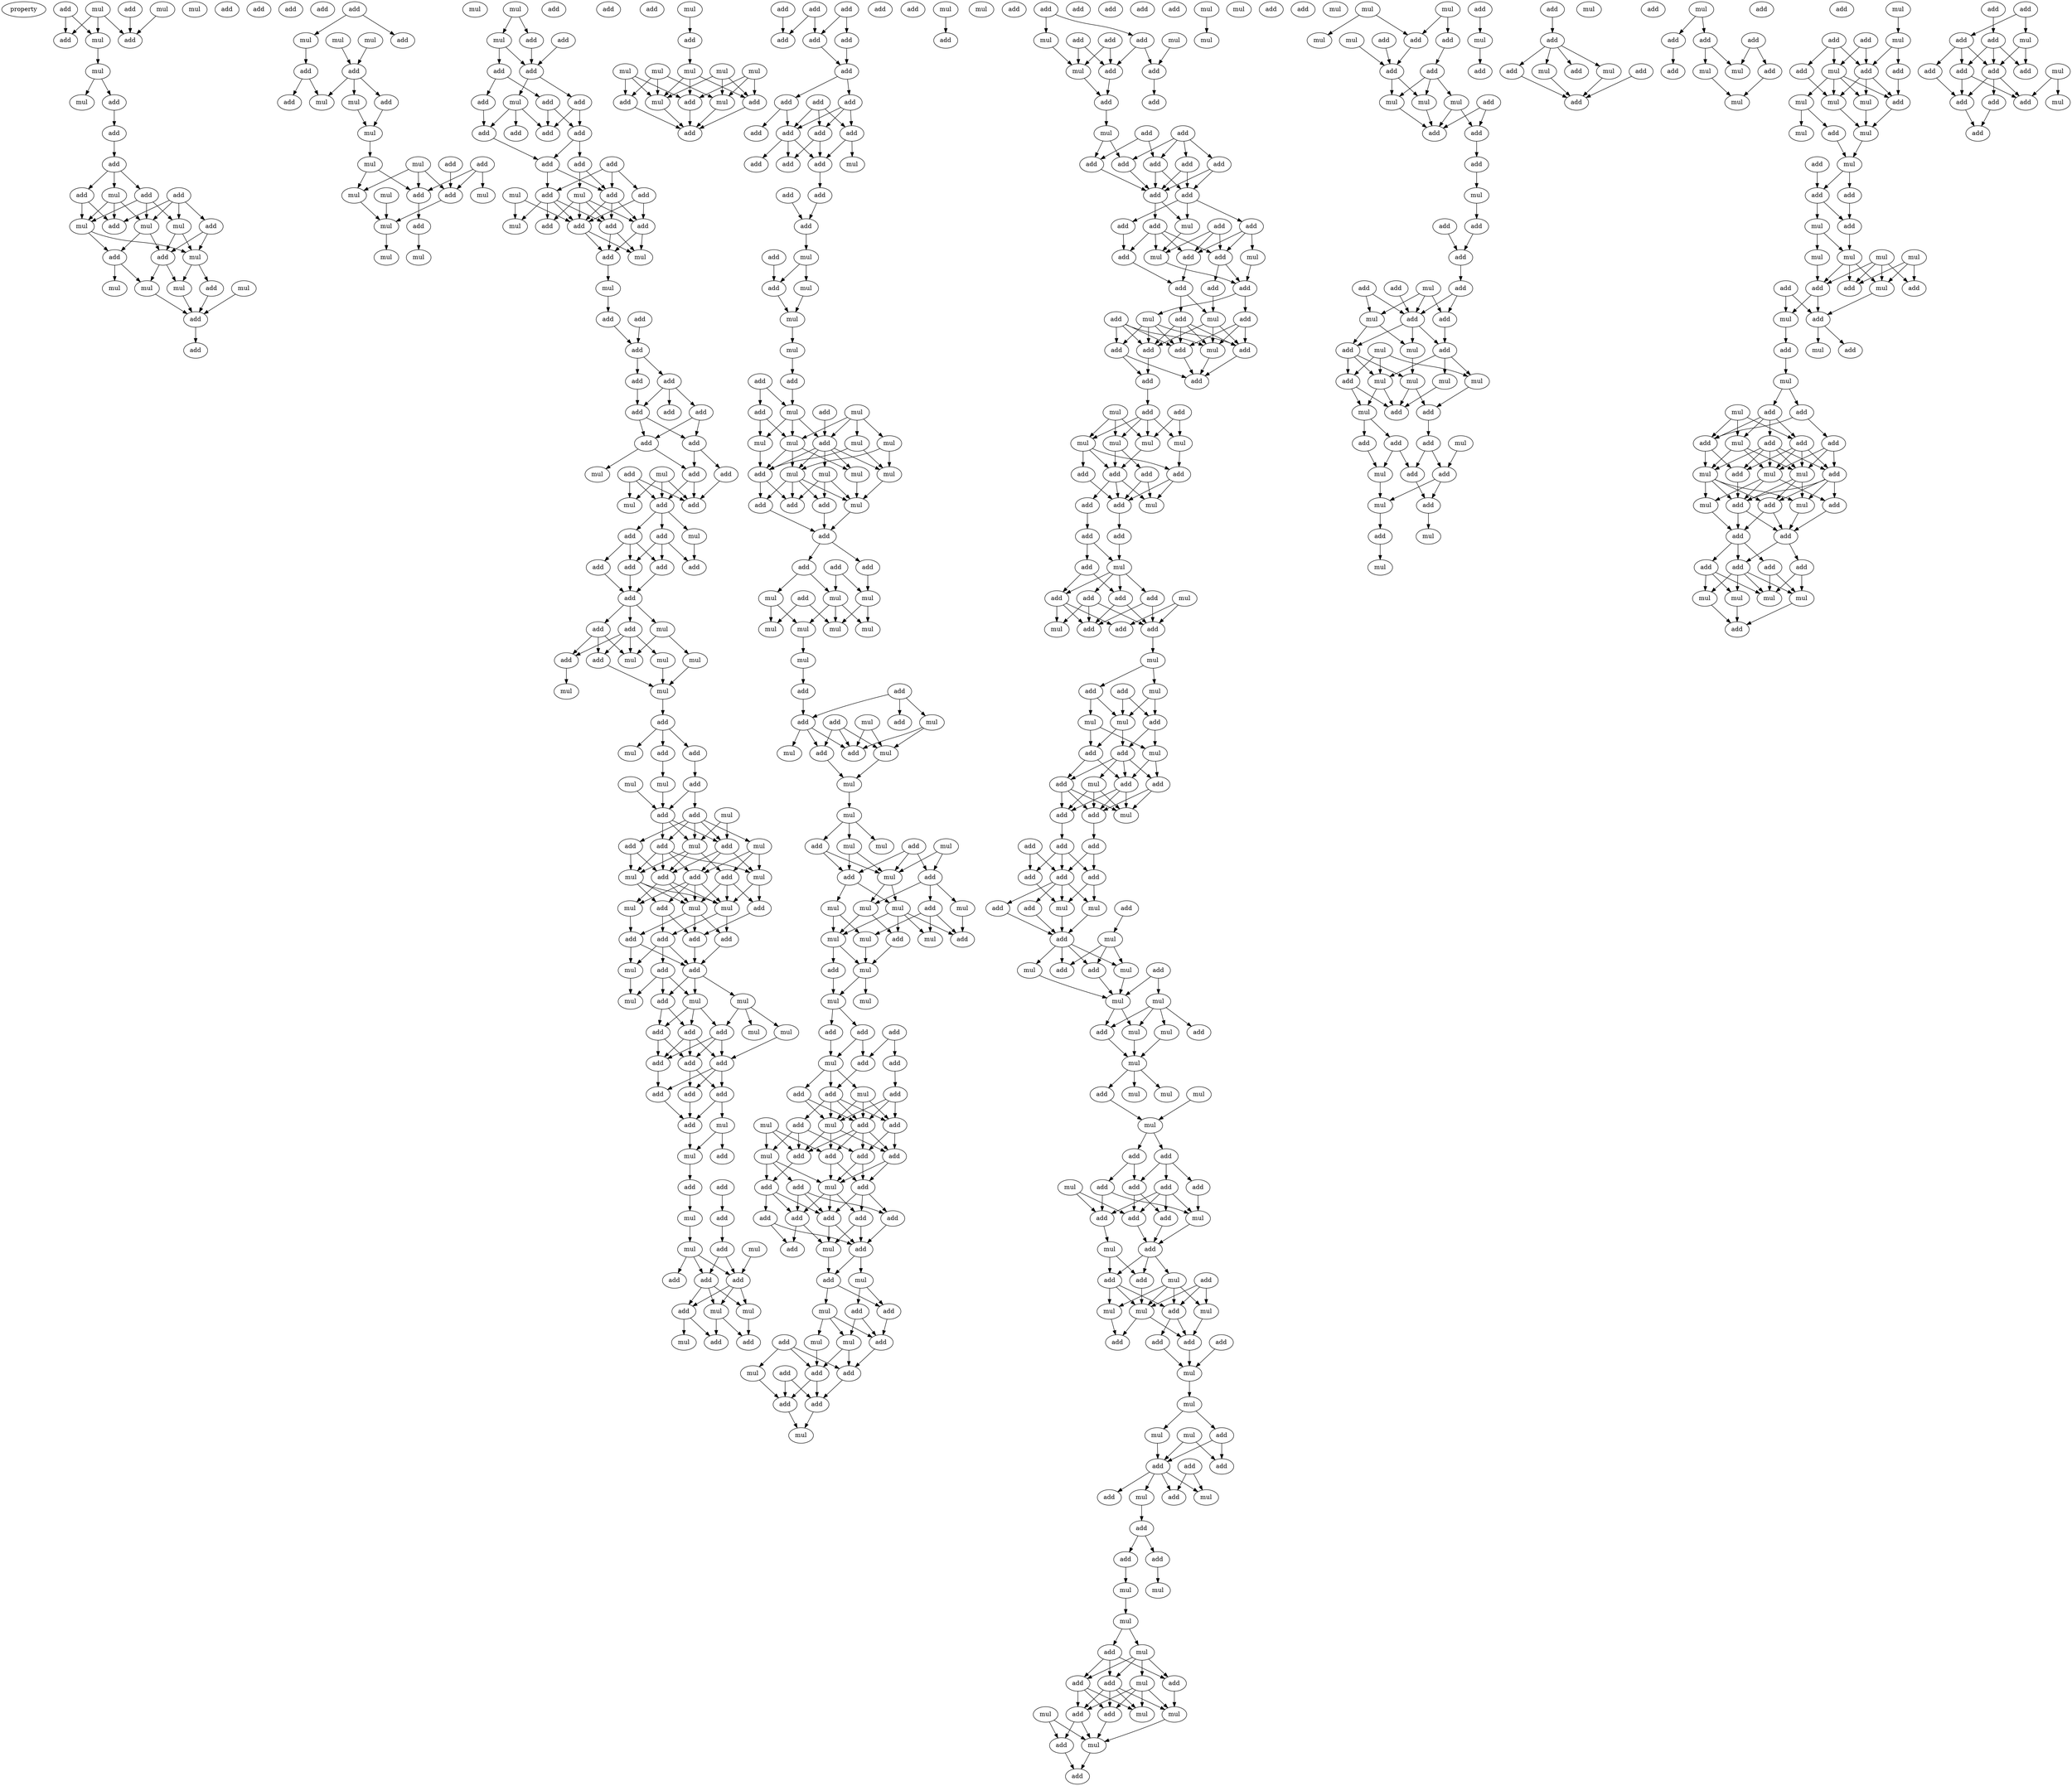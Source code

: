 digraph {
    node [fontcolor=black]
    property [mul=2,lf=1.5]
    0 [ label = mul ];
    1 [ label = add ];
    2 [ label = add ];
    3 [ label = mul ];
    4 [ label = mul ];
    5 [ label = mul ];
    6 [ label = add ];
    7 [ label = add ];
    8 [ label = mul ];
    9 [ label = mul ];
    10 [ label = add ];
    11 [ label = add ];
    12 [ label = add ];
    13 [ label = mul ];
    14 [ label = add ];
    15 [ label = add ];
    16 [ label = add ];
    17 [ label = mul ];
    18 [ label = mul ];
    19 [ label = add ];
    20 [ label = mul ];
    21 [ label = add ];
    22 [ label = add ];
    23 [ label = mul ];
    24 [ label = add ];
    25 [ label = mul ];
    26 [ label = mul ];
    27 [ label = add ];
    28 [ label = mul ];
    29 [ label = mul ];
    30 [ label = add ];
    31 [ label = add ];
    32 [ label = add ];
    33 [ label = add ];
    34 [ label = add ];
    35 [ label = add ];
    36 [ label = add ];
    37 [ label = mul ];
    38 [ label = mul ];
    39 [ label = mul ];
    40 [ label = add ];
    41 [ label = add ];
    42 [ label = add ];
    43 [ label = add ];
    44 [ label = mul ];
    45 [ label = mul ];
    46 [ label = add ];
    47 [ label = mul ];
    48 [ label = add ];
    49 [ label = mul ];
    50 [ label = add ];
    51 [ label = mul ];
    52 [ label = mul ];
    53 [ label = mul ];
    54 [ label = mul ];
    55 [ label = add ];
    56 [ label = add ];
    57 [ label = add ];
    58 [ label = mul ];
    59 [ label = mul ];
    60 [ label = mul ];
    61 [ label = mul ];
    62 [ label = mul ];
    63 [ label = mul ];
    64 [ label = add ];
    65 [ label = add ];
    66 [ label = add ];
    67 [ label = add ];
    68 [ label = add ];
    69 [ label = add ];
    70 [ label = mul ];
    71 [ label = add ];
    72 [ label = add ];
    73 [ label = add ];
    74 [ label = add ];
    75 [ label = add ];
    76 [ label = add ];
    77 [ label = add ];
    78 [ label = add ];
    79 [ label = add ];
    80 [ label = add ];
    81 [ label = mul ];
    82 [ label = add ];
    83 [ label = add ];
    84 [ label = add ];
    85 [ label = mul ];
    86 [ label = add ];
    87 [ label = add ];
    88 [ label = add ];
    89 [ label = add ];
    90 [ label = mul ];
    91 [ label = add ];
    92 [ label = mul ];
    93 [ label = mul ];
    94 [ label = add ];
    95 [ label = add ];
    96 [ label = add ];
    97 [ label = add ];
    98 [ label = add ];
    99 [ label = add ];
    100 [ label = add ];
    101 [ label = add ];
    102 [ label = add ];
    103 [ label = add ];
    104 [ label = add ];
    105 [ label = mul ];
    106 [ label = mul ];
    107 [ label = add ];
    108 [ label = add ];
    109 [ label = add ];
    110 [ label = mul ];
    111 [ label = add ];
    112 [ label = add ];
    113 [ label = add ];
    114 [ label = add ];
    115 [ label = mul ];
    116 [ label = add ];
    117 [ label = add ];
    118 [ label = add ];
    119 [ label = add ];
    120 [ label = add ];
    121 [ label = add ];
    122 [ label = add ];
    123 [ label = mul ];
    124 [ label = add ];
    125 [ label = mul ];
    126 [ label = add ];
    127 [ label = mul ];
    128 [ label = mul ];
    129 [ label = mul ];
    130 [ label = mul ];
    131 [ label = add ];
    132 [ label = mul ];
    133 [ label = add ];
    134 [ label = add ];
    135 [ label = mul ];
    136 [ label = mul ];
    137 [ label = add ];
    138 [ label = add ];
    139 [ label = add ];
    140 [ label = mul ];
    141 [ label = mul ];
    142 [ label = add ];
    143 [ label = add ];
    144 [ label = add ];
    145 [ label = mul ];
    146 [ label = mul ];
    147 [ label = add ];
    148 [ label = add ];
    149 [ label = add ];
    150 [ label = mul ];
    151 [ label = mul ];
    152 [ label = mul ];
    153 [ label = mul ];
    154 [ label = add ];
    155 [ label = add ];
    156 [ label = add ];
    157 [ label = add ];
    158 [ label = add ];
    159 [ label = add ];
    160 [ label = add ];
    161 [ label = mul ];
    162 [ label = add ];
    163 [ label = add ];
    164 [ label = mul ];
    165 [ label = mul ];
    166 [ label = mul ];
    167 [ label = mul ];
    168 [ label = add ];
    169 [ label = add ];
    170 [ label = add ];
    171 [ label = mul ];
    172 [ label = add ];
    173 [ label = add ];
    174 [ label = add ];
    175 [ label = add ];
    176 [ label = add ];
    177 [ label = add ];
    178 [ label = add ];
    179 [ label = mul ];
    180 [ label = mul ];
    181 [ label = add ];
    182 [ label = add ];
    183 [ label = add ];
    184 [ label = add ];
    185 [ label = mul ];
    186 [ label = mul ];
    187 [ label = mul ];
    188 [ label = add ];
    189 [ label = add ];
    190 [ label = add ];
    191 [ label = add ];
    192 [ label = mul ];
    193 [ label = add ];
    194 [ label = mul ];
    195 [ label = mul ];
    196 [ label = add ];
    197 [ label = add ];
    198 [ label = mul ];
    199 [ label = add ];
    200 [ label = mul ];
    201 [ label = mul ];
    202 [ label = mul ];
    203 [ label = mul ];
    204 [ label = mul ];
    205 [ label = add ];
    206 [ label = add ];
    207 [ label = mul ];
    208 [ label = mul ];
    209 [ label = add ];
    210 [ label = add ];
    211 [ label = add ];
    212 [ label = add ];
    213 [ label = add ];
    214 [ label = add ];
    215 [ label = add ];
    216 [ label = add ];
    217 [ label = add ];
    218 [ label = add ];
    219 [ label = add ];
    220 [ label = add ];
    221 [ label = add ];
    222 [ label = add ];
    223 [ label = add ];
    224 [ label = add ];
    225 [ label = add ];
    226 [ label = mul ];
    227 [ label = add ];
    228 [ label = add ];
    229 [ label = add ];
    230 [ label = add ];
    231 [ label = add ];
    232 [ label = add ];
    233 [ label = add ];
    234 [ label = mul ];
    235 [ label = add ];
    236 [ label = add ];
    237 [ label = mul ];
    238 [ label = add ];
    239 [ label = mul ];
    240 [ label = mul ];
    241 [ label = mul ];
    242 [ label = add ];
    243 [ label = add ];
    244 [ label = mul ];
    245 [ label = add ];
    246 [ label = add ];
    247 [ label = mul ];
    248 [ label = add ];
    249 [ label = mul ];
    250 [ label = mul ];
    251 [ label = mul ];
    252 [ label = mul ];
    253 [ label = mul ];
    254 [ label = mul ];
    255 [ label = mul ];
    256 [ label = mul ];
    257 [ label = add ];
    258 [ label = add ];
    259 [ label = add ];
    260 [ label = mul ];
    261 [ label = add ];
    262 [ label = add ];
    263 [ label = add ];
    264 [ label = add ];
    265 [ label = add ];
    266 [ label = mul ];
    267 [ label = mul ];
    268 [ label = add ];
    269 [ label = mul ];
    270 [ label = mul ];
    271 [ label = mul ];
    272 [ label = mul ];
    273 [ label = mul ];
    274 [ label = mul ];
    275 [ label = mul ];
    276 [ label = add ];
    277 [ label = add ];
    278 [ label = add ];
    279 [ label = add ];
    280 [ label = mul ];
    281 [ label = add ];
    282 [ label = mul ];
    283 [ label = mul ];
    284 [ label = mul ];
    285 [ label = add ];
    286 [ label = add ];
    287 [ label = mul ];
    288 [ label = mul ];
    289 [ label = mul ];
    290 [ label = add ];
    291 [ label = add ];
    292 [ label = mul ];
    293 [ label = mul ];
    294 [ label = add ];
    295 [ label = mul ];
    296 [ label = add ];
    297 [ label = mul ];
    298 [ label = mul ];
    299 [ label = mul ];
    300 [ label = mul ];
    301 [ label = add ];
    302 [ label = mul ];
    303 [ label = add ];
    304 [ label = add ];
    305 [ label = mul ];
    306 [ label = mul ];
    307 [ label = mul ];
    308 [ label = add ];
    309 [ label = mul ];
    310 [ label = mul ];
    311 [ label = add ];
    312 [ label = add ];
    313 [ label = add ];
    314 [ label = add ];
    315 [ label = mul ];
    316 [ label = add ];
    317 [ label = add ];
    318 [ label = mul ];
    319 [ label = add ];
    320 [ label = add ];
    321 [ label = add ];
    322 [ label = mul ];
    323 [ label = add ];
    324 [ label = add ];
    325 [ label = mul ];
    326 [ label = mul ];
    327 [ label = add ];
    328 [ label = add ];
    329 [ label = add ];
    330 [ label = add ];
    331 [ label = mul ];
    332 [ label = add ];
    333 [ label = add ];
    334 [ label = add ];
    335 [ label = add ];
    336 [ label = add ];
    337 [ label = add ];
    338 [ label = add ];
    339 [ label = add ];
    340 [ label = mul ];
    341 [ label = add ];
    342 [ label = add ];
    343 [ label = add ];
    344 [ label = mul ];
    345 [ label = add ];
    346 [ label = add ];
    347 [ label = mul ];
    348 [ label = mul ];
    349 [ label = add ];
    350 [ label = mul ];
    351 [ label = add ];
    352 [ label = add ];
    353 [ label = add ];
    354 [ label = mul ];
    355 [ label = add ];
    356 [ label = add ];
    357 [ label = add ];
    358 [ label = add ];
    359 [ label = mul ];
    360 [ label = add ];
    361 [ label = mul ];
    362 [ label = add ];
    363 [ label = mul ];
    364 [ label = add ];
    365 [ label = add ];
    366 [ label = add ];
    367 [ label = mul ];
    368 [ label = add ];
    369 [ label = add ];
    370 [ label = add ];
    371 [ label = mul ];
    372 [ label = add ];
    373 [ label = add ];
    374 [ label = add ];
    375 [ label = add ];
    376 [ label = add ];
    377 [ label = add ];
    378 [ label = add ];
    379 [ label = add ];
    380 [ label = add ];
    381 [ label = add ];
    382 [ label = add ];
    383 [ label = add ];
    384 [ label = add ];
    385 [ label = mul ];
    386 [ label = mul ];
    387 [ label = mul ];
    388 [ label = add ];
    389 [ label = add ];
    390 [ label = add ];
    391 [ label = add ];
    392 [ label = add ];
    393 [ label = add ];
    394 [ label = add ];
    395 [ label = mul ];
    396 [ label = add ];
    397 [ label = add ];
    398 [ label = mul ];
    399 [ label = add ];
    400 [ label = mul ];
    401 [ label = add ];
    402 [ label = add ];
    403 [ label = add ];
    404 [ label = add ];
    405 [ label = add ];
    406 [ label = mul ];
    407 [ label = add ];
    408 [ label = add ];
    409 [ label = mul ];
    410 [ label = mul ];
    411 [ label = mul ];
    412 [ label = mul ];
    413 [ label = add ];
    414 [ label = add ];
    415 [ label = add ];
    416 [ label = add ];
    417 [ label = add ];
    418 [ label = add ];
    419 [ label = mul ];
    420 [ label = add ];
    421 [ label = add ];
    422 [ label = add ];
    423 [ label = add ];
    424 [ label = mul ];
    425 [ label = mul ];
    426 [ label = add ];
    427 [ label = add ];
    428 [ label = add ];
    429 [ label = add ];
    430 [ label = mul ];
    431 [ label = add ];
    432 [ label = add ];
    433 [ label = add ];
    434 [ label = mul ];
    435 [ label = add ];
    436 [ label = add ];
    437 [ label = mul ];
    438 [ label = add ];
    439 [ label = mul ];
    440 [ label = mul ];
    441 [ label = add ];
    442 [ label = add ];
    443 [ label = mul ];
    444 [ label = add ];
    445 [ label = add ];
    446 [ label = add ];
    447 [ label = mul ];
    448 [ label = add ];
    449 [ label = mul ];
    450 [ label = add ];
    451 [ label = add ];
    452 [ label = add ];
    453 [ label = add ];
    454 [ label = add ];
    455 [ label = add ];
    456 [ label = add ];
    457 [ label = mul ];
    458 [ label = add ];
    459 [ label = add ];
    460 [ label = mul ];
    461 [ label = add ];
    462 [ label = add ];
    463 [ label = mul ];
    464 [ label = add ];
    465 [ label = add ];
    466 [ label = add ];
    467 [ label = mul ];
    468 [ label = mul ];
    469 [ label = mul ];
    470 [ label = mul ];
    471 [ label = mul ];
    472 [ label = add ];
    473 [ label = add ];
    474 [ label = add ];
    475 [ label = mul ];
    476 [ label = mul ];
    477 [ label = mul ];
    478 [ label = add ];
    479 [ label = mul ];
    480 [ label = mul ];
    481 [ label = mul ];
    482 [ label = add ];
    483 [ label = add ];
    484 [ label = add ];
    485 [ label = mul ];
    486 [ label = add ];
    487 [ label = add ];
    488 [ label = add ];
    489 [ label = add ];
    490 [ label = mul ];
    491 [ label = add ];
    492 [ label = add ];
    493 [ label = mul ];
    494 [ label = add ];
    495 [ label = add ];
    496 [ label = add ];
    497 [ label = mul ];
    498 [ label = add ];
    499 [ label = add ];
    500 [ label = mul ];
    501 [ label = mul ];
    502 [ label = mul ];
    503 [ label = add ];
    504 [ label = add ];
    505 [ label = add ];
    506 [ label = add ];
    507 [ label = mul ];
    508 [ label = mul ];
    509 [ label = mul ];
    510 [ label = add ];
    511 [ label = mul ];
    512 [ label = add ];
    513 [ label = add ];
    514 [ label = add ];
    515 [ label = add ];
    516 [ label = add ];
    517 [ label = mul ];
    518 [ label = add ];
    519 [ label = add ];
    520 [ label = mul ];
    521 [ label = add ];
    522 [ label = add ];
    523 [ label = add ];
    524 [ label = mul ];
    525 [ label = mul ];
    526 [ label = mul ];
    527 [ label = mul ];
    528 [ label = add ];
    529 [ label = add ];
    530 [ label = mul ];
    531 [ label = add ];
    532 [ label = add ];
    533 [ label = mul ];
    534 [ label = add ];
    535 [ label = mul ];
    536 [ label = add ];
    537 [ label = mul ];
    538 [ label = add ];
    539 [ label = mul ];
    540 [ label = mul ];
    541 [ label = add ];
    542 [ label = mul ];
    543 [ label = add ];
    544 [ label = mul ];
    545 [ label = add ];
    546 [ label = mul ];
    547 [ label = mul ];
    548 [ label = mul ];
    549 [ label = add ];
    550 [ label = mul ];
    551 [ label = add ];
    552 [ label = add ];
    553 [ label = mul ];
    554 [ label = add ];
    555 [ label = add ];
    556 [ label = mul ];
    557 [ label = add ];
    558 [ label = mul ];
    559 [ label = mul ];
    560 [ label = add ];
    561 [ label = add ];
    562 [ label = add ];
    563 [ label = add ];
    564 [ label = mul ];
    565 [ label = mul ];
    566 [ label = add ];
    567 [ label = add ];
    568 [ label = add ];
    569 [ label = add ];
    570 [ label = add ];
    571 [ label = add ];
    572 [ label = add ];
    573 [ label = mul ];
    574 [ label = add ];
    575 [ label = mul ];
    576 [ label = add ];
    577 [ label = mul ];
    578 [ label = add ];
    579 [ label = add ];
    580 [ label = mul ];
    581 [ label = add ];
    582 [ label = mul ];
    583 [ label = mul ];
    584 [ label = mul ];
    585 [ label = mul ];
    586 [ label = add ];
    587 [ label = add ];
    588 [ label = mul ];
    589 [ label = mul ];
    590 [ label = add ];
    591 [ label = add ];
    592 [ label = add ];
    593 [ label = mul ];
    594 [ label = add ];
    595 [ label = add ];
    596 [ label = mul ];
    597 [ label = add ];
    598 [ label = mul ];
    599 [ label = add ];
    600 [ label = add ];
    601 [ label = mul ];
    602 [ label = mul ];
    603 [ label = add ];
    604 [ label = add ];
    605 [ label = mul ];
    606 [ label = add ];
    607 [ label = add ];
    608 [ label = mul ];
    609 [ label = add ];
    610 [ label = add ];
    611 [ label = mul ];
    612 [ label = add ];
    613 [ label = add ];
    614 [ label = add ];
    615 [ label = add ];
    616 [ label = mul ];
    617 [ label = add ];
    618 [ label = mul ];
    619 [ label = mul ];
    620 [ label = add ];
    621 [ label = add ];
    622 [ label = mul ];
    623 [ label = add ];
    624 [ label = add ];
    625 [ label = mul ];
    626 [ label = add ];
    627 [ label = add ];
    628 [ label = add ];
    629 [ label = mul ];
    630 [ label = mul ];
    631 [ label = add ];
    632 [ label = mul ];
    633 [ label = mul ];
    634 [ label = mul ];
    635 [ label = add ];
    636 [ label = mul ];
    637 [ label = add ];
    638 [ label = mul ];
    639 [ label = add ];
    640 [ label = add ];
    641 [ label = mul ];
    642 [ label = add ];
    643 [ label = mul ];
    644 [ label = mul ];
    645 [ label = mul ];
    646 [ label = mul ];
    647 [ label = add ];
    648 [ label = mul ];
    649 [ label = add ];
    650 [ label = add ];
    651 [ label = add ];
    652 [ label = add ];
    653 [ label = mul ];
    654 [ label = add ];
    655 [ label = add ];
    656 [ label = mul ];
    657 [ label = mul ];
    658 [ label = add ];
    659 [ label = add ];
    660 [ label = mul ];
    661 [ label = mul ];
    662 [ label = add ];
    663 [ label = add ];
    664 [ label = add ];
    665 [ label = add ];
    666 [ label = mul ];
    667 [ label = mul ];
    668 [ label = mul ];
    669 [ label = add ];
    670 [ label = add ];
    671 [ label = mul ];
    672 [ label = add ];
    673 [ label = add ];
    674 [ label = mul ];
    675 [ label = add ];
    676 [ label = add ];
    677 [ label = add ];
    678 [ label = add ];
    679 [ label = add ];
    680 [ label = add ];
    681 [ label = add ];
    682 [ label = mul ];
    683 [ label = mul ];
    684 [ label = mul ];
    685 [ label = mul ];
    686 [ label = add ];
    687 [ label = add ];
    688 [ label = add ];
    689 [ label = mul ];
    690 [ label = add ];
    691 [ label = add ];
    692 [ label = mul ];
    693 [ label = add ];
    694 [ label = add ];
    695 [ label = add ];
    696 [ label = add ];
    697 [ label = add ];
    698 [ label = add ];
    699 [ label = add ];
    700 [ label = mul ];
    701 [ label = add ];
    0 -> 5 [ name = 0 ];
    0 -> 6 [ name = 1 ];
    0 -> 7 [ name = 2 ];
    1 -> 5 [ name = 3 ];
    1 -> 7 [ name = 4 ];
    2 -> 6 [ name = 5 ];
    4 -> 6 [ name = 6 ];
    5 -> 8 [ name = 7 ];
    8 -> 9 [ name = 8 ];
    8 -> 10 [ name = 9 ];
    10 -> 11 [ name = 10 ];
    11 -> 12 [ name = 11 ];
    12 -> 13 [ name = 12 ];
    12 -> 14 [ name = 13 ];
    12 -> 16 [ name = 14 ];
    13 -> 17 [ name = 15 ];
    13 -> 18 [ name = 16 ];
    13 -> 21 [ name = 17 ];
    14 -> 17 [ name = 18 ];
    14 -> 18 [ name = 19 ];
    14 -> 20 [ name = 20 ];
    15 -> 17 [ name = 21 ];
    15 -> 19 [ name = 22 ];
    15 -> 20 [ name = 23 ];
    15 -> 21 [ name = 24 ];
    16 -> 18 [ name = 25 ];
    16 -> 21 [ name = 26 ];
    17 -> 22 [ name = 27 ];
    17 -> 24 [ name = 28 ];
    18 -> 23 [ name = 29 ];
    18 -> 24 [ name = 30 ];
    19 -> 22 [ name = 31 ];
    19 -> 23 [ name = 32 ];
    20 -> 22 [ name = 33 ];
    20 -> 23 [ name = 34 ];
    22 -> 28 [ name = 35 ];
    22 -> 29 [ name = 36 ];
    23 -> 27 [ name = 37 ];
    23 -> 28 [ name = 38 ];
    24 -> 26 [ name = 39 ];
    24 -> 29 [ name = 40 ];
    25 -> 30 [ name = 41 ];
    27 -> 30 [ name = 42 ];
    28 -> 30 [ name = 43 ];
    29 -> 30 [ name = 44 ];
    30 -> 34 [ name = 45 ];
    36 -> 38 [ name = 46 ];
    36 -> 40 [ name = 47 ];
    37 -> 41 [ name = 48 ];
    38 -> 42 [ name = 49 ];
    39 -> 41 [ name = 50 ];
    41 -> 44 [ name = 51 ];
    41 -> 45 [ name = 52 ];
    41 -> 46 [ name = 53 ];
    42 -> 43 [ name = 54 ];
    42 -> 45 [ name = 55 ];
    44 -> 47 [ name = 56 ];
    46 -> 47 [ name = 57 ];
    47 -> 51 [ name = 58 ];
    48 -> 55 [ name = 59 ];
    49 -> 53 [ name = 60 ];
    49 -> 55 [ name = 61 ];
    49 -> 56 [ name = 62 ];
    50 -> 52 [ name = 63 ];
    50 -> 55 [ name = 64 ];
    50 -> 56 [ name = 65 ];
    51 -> 53 [ name = 66 ];
    51 -> 56 [ name = 67 ];
    53 -> 58 [ name = 68 ];
    54 -> 58 [ name = 69 ];
    55 -> 58 [ name = 70 ];
    56 -> 57 [ name = 71 ];
    57 -> 61 [ name = 72 ];
    58 -> 59 [ name = 73 ];
    62 -> 63 [ name = 74 ];
    62 -> 64 [ name = 75 ];
    63 -> 68 [ name = 76 ];
    63 -> 69 [ name = 77 ];
    64 -> 68 [ name = 78 ];
    67 -> 68 [ name = 79 ];
    68 -> 70 [ name = 80 ];
    68 -> 71 [ name = 81 ];
    69 -> 72 [ name = 82 ];
    69 -> 73 [ name = 83 ];
    70 -> 74 [ name = 84 ];
    70 -> 76 [ name = 85 ];
    70 -> 77 [ name = 86 ];
    71 -> 74 [ name = 87 ];
    71 -> 75 [ name = 88 ];
    72 -> 74 [ name = 89 ];
    72 -> 75 [ name = 90 ];
    73 -> 76 [ name = 91 ];
    75 -> 79 [ name = 92 ];
    75 -> 80 [ name = 93 ];
    76 -> 80 [ name = 94 ];
    78 -> 82 [ name = 95 ];
    78 -> 83 [ name = 96 ];
    78 -> 84 [ name = 97 ];
    79 -> 84 [ name = 98 ];
    79 -> 85 [ name = 99 ];
    80 -> 83 [ name = 100 ];
    80 -> 84 [ name = 101 ];
    81 -> 87 [ name = 102 ];
    81 -> 90 [ name = 103 ];
    82 -> 86 [ name = 104 ];
    82 -> 87 [ name = 105 ];
    83 -> 87 [ name = 106 ];
    83 -> 88 [ name = 107 ];
    83 -> 89 [ name = 108 ];
    83 -> 90 [ name = 109 ];
    84 -> 86 [ name = 110 ];
    84 -> 87 [ name = 111 ];
    84 -> 89 [ name = 112 ];
    85 -> 86 [ name = 113 ];
    85 -> 87 [ name = 114 ];
    85 -> 88 [ name = 115 ];
    85 -> 89 [ name = 116 ];
    86 -> 91 [ name = 117 ];
    86 -> 92 [ name = 118 ];
    87 -> 91 [ name = 119 ];
    87 -> 92 [ name = 120 ];
    89 -> 91 [ name = 121 ];
    89 -> 92 [ name = 122 ];
    91 -> 93 [ name = 123 ];
    93 -> 95 [ name = 124 ];
    95 -> 97 [ name = 125 ];
    96 -> 97 [ name = 126 ];
    97 -> 98 [ name = 127 ];
    97 -> 99 [ name = 128 ];
    98 -> 100 [ name = 129 ];
    98 -> 101 [ name = 130 ];
    98 -> 102 [ name = 131 ];
    99 -> 102 [ name = 132 ];
    101 -> 103 [ name = 133 ];
    101 -> 104 [ name = 134 ];
    102 -> 103 [ name = 135 ];
    102 -> 104 [ name = 136 ];
    103 -> 106 [ name = 137 ];
    103 -> 109 [ name = 138 ];
    104 -> 108 [ name = 139 ];
    104 -> 109 [ name = 140 ];
    105 -> 110 [ name = 141 ];
    105 -> 111 [ name = 142 ];
    105 -> 112 [ name = 143 ];
    107 -> 110 [ name = 144 ];
    107 -> 111 [ name = 145 ];
    107 -> 112 [ name = 146 ];
    108 -> 111 [ name = 147 ];
    109 -> 111 [ name = 148 ];
    109 -> 112 [ name = 149 ];
    112 -> 113 [ name = 150 ];
    112 -> 114 [ name = 151 ];
    112 -> 115 [ name = 152 ];
    113 -> 116 [ name = 153 ];
    113 -> 118 [ name = 154 ];
    113 -> 119 [ name = 155 ];
    114 -> 117 [ name = 156 ];
    114 -> 118 [ name = 157 ];
    114 -> 119 [ name = 158 ];
    115 -> 117 [ name = 159 ];
    116 -> 120 [ name = 160 ];
    118 -> 120 [ name = 161 ];
    119 -> 120 [ name = 162 ];
    120 -> 121 [ name = 163 ];
    120 -> 122 [ name = 164 ];
    120 -> 123 [ name = 165 ];
    121 -> 124 [ name = 166 ];
    121 -> 126 [ name = 167 ];
    121 -> 128 [ name = 168 ];
    122 -> 124 [ name = 169 ];
    122 -> 126 [ name = 170 ];
    122 -> 127 [ name = 171 ];
    122 -> 128 [ name = 172 ];
    123 -> 125 [ name = 173 ];
    123 -> 128 [ name = 174 ];
    124 -> 130 [ name = 175 ];
    125 -> 129 [ name = 176 ];
    126 -> 129 [ name = 177 ];
    127 -> 129 [ name = 178 ];
    129 -> 131 [ name = 179 ];
    131 -> 132 [ name = 180 ];
    131 -> 133 [ name = 181 ];
    131 -> 134 [ name = 182 ];
    133 -> 136 [ name = 183 ];
    134 -> 137 [ name = 184 ];
    135 -> 138 [ name = 185 ];
    136 -> 138 [ name = 186 ];
    137 -> 138 [ name = 187 ];
    137 -> 139 [ name = 188 ];
    138 -> 142 [ name = 189 ];
    138 -> 144 [ name = 190 ];
    138 -> 145 [ name = 191 ];
    139 -> 141 [ name = 192 ];
    139 -> 142 [ name = 193 ];
    139 -> 143 [ name = 194 ];
    139 -> 144 [ name = 195 ];
    139 -> 145 [ name = 196 ];
    140 -> 142 [ name = 197 ];
    140 -> 145 [ name = 198 ];
    141 -> 147 [ name = 199 ];
    141 -> 149 [ name = 200 ];
    141 -> 150 [ name = 201 ];
    142 -> 148 [ name = 202 ];
    142 -> 149 [ name = 203 ];
    142 -> 150 [ name = 204 ];
    143 -> 146 [ name = 205 ];
    143 -> 148 [ name = 206 ];
    144 -> 146 [ name = 207 ];
    144 -> 148 [ name = 208 ];
    144 -> 149 [ name = 209 ];
    144 -> 150 [ name = 210 ];
    145 -> 146 [ name = 211 ];
    145 -> 147 [ name = 212 ];
    145 -> 148 [ name = 213 ];
    146 -> 151 [ name = 214 ];
    146 -> 153 [ name = 215 ];
    146 -> 155 [ name = 216 ];
    147 -> 151 [ name = 217 ];
    147 -> 153 [ name = 218 ];
    147 -> 154 [ name = 219 ];
    148 -> 151 [ name = 220 ];
    148 -> 152 [ name = 221 ];
    148 -> 153 [ name = 222 ];
    149 -> 151 [ name = 223 ];
    149 -> 152 [ name = 224 ];
    149 -> 153 [ name = 225 ];
    149 -> 155 [ name = 226 ];
    150 -> 151 [ name = 227 ];
    150 -> 154 [ name = 228 ];
    151 -> 157 [ name = 229 ];
    151 -> 159 [ name = 230 ];
    152 -> 158 [ name = 231 ];
    153 -> 156 [ name = 232 ];
    153 -> 158 [ name = 233 ];
    153 -> 159 [ name = 234 ];
    154 -> 156 [ name = 235 ];
    155 -> 156 [ name = 236 ];
    155 -> 157 [ name = 237 ];
    156 -> 162 [ name = 238 ];
    157 -> 160 [ name = 239 ];
    157 -> 161 [ name = 240 ];
    157 -> 162 [ name = 241 ];
    158 -> 161 [ name = 242 ];
    158 -> 162 [ name = 243 ];
    159 -> 162 [ name = 244 ];
    160 -> 163 [ name = 245 ];
    160 -> 165 [ name = 246 ];
    160 -> 166 [ name = 247 ];
    161 -> 166 [ name = 248 ];
    162 -> 163 [ name = 249 ];
    162 -> 164 [ name = 250 ];
    162 -> 165 [ name = 251 ];
    163 -> 169 [ name = 252 ];
    163 -> 170 [ name = 253 ];
    164 -> 167 [ name = 254 ];
    164 -> 168 [ name = 255 ];
    164 -> 171 [ name = 256 ];
    165 -> 168 [ name = 257 ];
    165 -> 169 [ name = 258 ];
    165 -> 170 [ name = 259 ];
    168 -> 172 [ name = 260 ];
    168 -> 173 [ name = 261 ];
    168 -> 174 [ name = 262 ];
    169 -> 172 [ name = 263 ];
    169 -> 173 [ name = 264 ];
    169 -> 174 [ name = 265 ];
    170 -> 172 [ name = 266 ];
    170 -> 174 [ name = 267 ];
    171 -> 173 [ name = 268 ];
    172 -> 175 [ name = 269 ];
    173 -> 175 [ name = 270 ];
    173 -> 176 [ name = 271 ];
    173 -> 177 [ name = 272 ];
    174 -> 176 [ name = 273 ];
    174 -> 177 [ name = 274 ];
    175 -> 178 [ name = 275 ];
    176 -> 178 [ name = 276 ];
    177 -> 178 [ name = 277 ];
    177 -> 179 [ name = 278 ];
    178 -> 180 [ name = 279 ];
    179 -> 180 [ name = 280 ];
    179 -> 181 [ name = 281 ];
    180 -> 182 [ name = 282 ];
    182 -> 185 [ name = 283 ];
    183 -> 184 [ name = 284 ];
    184 -> 188 [ name = 285 ];
    185 -> 187 [ name = 286 ];
    186 -> 191 [ name = 287 ];
    187 -> 189 [ name = 288 ];
    187 -> 190 [ name = 289 ];
    187 -> 191 [ name = 290 ];
    188 -> 189 [ name = 291 ];
    188 -> 191 [ name = 292 ];
    189 -> 192 [ name = 293 ];
    189 -> 193 [ name = 294 ];
    189 -> 194 [ name = 295 ];
    191 -> 192 [ name = 296 ];
    191 -> 193 [ name = 297 ];
    191 -> 194 [ name = 298 ];
    192 -> 196 [ name = 299 ];
    192 -> 197 [ name = 300 ];
    193 -> 195 [ name = 301 ];
    193 -> 196 [ name = 302 ];
    194 -> 197 [ name = 303 ];
    198 -> 199 [ name = 304 ];
    199 -> 203 [ name = 305 ];
    200 -> 207 [ name = 306 ];
    200 -> 208 [ name = 307 ];
    200 -> 209 [ name = 308 ];
    201 -> 206 [ name = 309 ];
    201 -> 208 [ name = 310 ];
    201 -> 209 [ name = 311 ];
    202 -> 205 [ name = 312 ];
    202 -> 206 [ name = 313 ];
    202 -> 207 [ name = 314 ];
    203 -> 206 [ name = 315 ];
    203 -> 207 [ name = 316 ];
    203 -> 209 [ name = 317 ];
    204 -> 205 [ name = 318 ];
    204 -> 207 [ name = 319 ];
    204 -> 208 [ name = 320 ];
    205 -> 210 [ name = 321 ];
    206 -> 210 [ name = 322 ];
    207 -> 210 [ name = 323 ];
    208 -> 210 [ name = 324 ];
    209 -> 210 [ name = 325 ];
    211 -> 217 [ name = 326 ];
    212 -> 216 [ name = 327 ];
    212 -> 217 [ name = 328 ];
    213 -> 214 [ name = 329 ];
    213 -> 216 [ name = 330 ];
    214 -> 218 [ name = 331 ];
    216 -> 218 [ name = 332 ];
    218 -> 219 [ name = 333 ];
    218 -> 221 [ name = 334 ];
    219 -> 223 [ name = 335 ];
    219 -> 224 [ name = 336 ];
    219 -> 225 [ name = 337 ];
    220 -> 223 [ name = 338 ];
    220 -> 224 [ name = 339 ];
    220 -> 225 [ name = 340 ];
    221 -> 222 [ name = 341 ];
    221 -> 224 [ name = 342 ];
    223 -> 226 [ name = 343 ];
    223 -> 228 [ name = 344 ];
    224 -> 227 [ name = 345 ];
    224 -> 228 [ name = 346 ];
    224 -> 229 [ name = 347 ];
    225 -> 228 [ name = 348 ];
    225 -> 229 [ name = 349 ];
    228 -> 231 [ name = 350 ];
    230 -> 233 [ name = 351 ];
    231 -> 233 [ name = 352 ];
    233 -> 237 [ name = 353 ];
    234 -> 235 [ name = 354 ];
    236 -> 238 [ name = 355 ];
    237 -> 238 [ name = 356 ];
    237 -> 239 [ name = 357 ];
    238 -> 240 [ name = 358 ];
    239 -> 240 [ name = 359 ];
    240 -> 241 [ name = 360 ];
    241 -> 243 [ name = 361 ];
    242 -> 246 [ name = 362 ];
    242 -> 247 [ name = 363 ];
    243 -> 247 [ name = 364 ];
    244 -> 248 [ name = 365 ];
    244 -> 249 [ name = 366 ];
    244 -> 251 [ name = 367 ];
    244 -> 252 [ name = 368 ];
    245 -> 248 [ name = 369 ];
    246 -> 250 [ name = 370 ];
    246 -> 251 [ name = 371 ];
    247 -> 248 [ name = 372 ];
    247 -> 250 [ name = 373 ];
    247 -> 251 [ name = 374 ];
    248 -> 253 [ name = 375 ];
    248 -> 254 [ name = 376 ];
    248 -> 255 [ name = 377 ];
    248 -> 256 [ name = 378 ];
    248 -> 257 [ name = 379 ];
    249 -> 254 [ name = 380 ];
    249 -> 255 [ name = 381 ];
    250 -> 257 [ name = 382 ];
    251 -> 253 [ name = 383 ];
    251 -> 254 [ name = 384 ];
    251 -> 257 [ name = 385 ];
    252 -> 255 [ name = 386 ];
    252 -> 257 [ name = 387 ];
    253 -> 260 [ name = 388 ];
    254 -> 258 [ name = 389 ];
    254 -> 259 [ name = 390 ];
    254 -> 260 [ name = 391 ];
    254 -> 261 [ name = 392 ];
    255 -> 260 [ name = 393 ];
    256 -> 258 [ name = 394 ];
    256 -> 259 [ name = 395 ];
    256 -> 260 [ name = 396 ];
    257 -> 259 [ name = 397 ];
    257 -> 261 [ name = 398 ];
    258 -> 262 [ name = 399 ];
    260 -> 262 [ name = 400 ];
    261 -> 262 [ name = 401 ];
    262 -> 263 [ name = 402 ];
    262 -> 265 [ name = 403 ];
    263 -> 267 [ name = 404 ];
    263 -> 269 [ name = 405 ];
    264 -> 266 [ name = 406 ];
    264 -> 269 [ name = 407 ];
    265 -> 266 [ name = 408 ];
    266 -> 272 [ name = 409 ];
    266 -> 274 [ name = 410 ];
    267 -> 270 [ name = 411 ];
    267 -> 273 [ name = 412 ];
    268 -> 273 [ name = 413 ];
    268 -> 274 [ name = 414 ];
    269 -> 270 [ name = 415 ];
    269 -> 272 [ name = 416 ];
    269 -> 274 [ name = 417 ];
    270 -> 275 [ name = 418 ];
    275 -> 276 [ name = 419 ];
    276 -> 279 [ name = 420 ];
    277 -> 279 [ name = 421 ];
    277 -> 280 [ name = 422 ];
    277 -> 281 [ name = 423 ];
    278 -> 284 [ name = 424 ];
    278 -> 285 [ name = 425 ];
    278 -> 286 [ name = 426 ];
    279 -> 283 [ name = 427 ];
    279 -> 285 [ name = 428 ];
    279 -> 286 [ name = 429 ];
    280 -> 284 [ name = 430 ];
    280 -> 285 [ name = 431 ];
    282 -> 284 [ name = 432 ];
    282 -> 285 [ name = 433 ];
    284 -> 287 [ name = 434 ];
    286 -> 287 [ name = 435 ];
    287 -> 288 [ name = 436 ];
    288 -> 289 [ name = 437 ];
    288 -> 291 [ name = 438 ];
    288 -> 292 [ name = 439 ];
    290 -> 294 [ name = 440 ];
    290 -> 295 [ name = 441 ];
    290 -> 296 [ name = 442 ];
    291 -> 294 [ name = 443 ];
    291 -> 295 [ name = 444 ];
    292 -> 294 [ name = 445 ];
    292 -> 295 [ name = 446 ];
    293 -> 295 [ name = 447 ];
    293 -> 296 [ name = 448 ];
    294 -> 298 [ name = 449 ];
    294 -> 300 [ name = 450 ];
    295 -> 299 [ name = 451 ];
    295 -> 300 [ name = 452 ];
    296 -> 297 [ name = 453 ];
    296 -> 299 [ name = 454 ];
    296 -> 301 [ name = 455 ];
    297 -> 303 [ name = 456 ];
    298 -> 302 [ name = 457 ];
    298 -> 306 [ name = 458 ];
    299 -> 304 [ name = 459 ];
    299 -> 306 [ name = 460 ];
    300 -> 303 [ name = 461 ];
    300 -> 304 [ name = 462 ];
    300 -> 305 [ name = 463 ];
    300 -> 306 [ name = 464 ];
    301 -> 302 [ name = 465 ];
    301 -> 303 [ name = 466 ];
    301 -> 305 [ name = 467 ];
    302 -> 307 [ name = 468 ];
    304 -> 307 [ name = 469 ];
    306 -> 307 [ name = 470 ];
    306 -> 308 [ name = 471 ];
    307 -> 309 [ name = 472 ];
    307 -> 310 [ name = 473 ];
    308 -> 310 [ name = 474 ];
    310 -> 311 [ name = 475 ];
    310 -> 313 [ name = 476 ];
    311 -> 315 [ name = 477 ];
    312 -> 314 [ name = 478 ];
    312 -> 316 [ name = 479 ];
    313 -> 314 [ name = 480 ];
    313 -> 315 [ name = 481 ];
    314 -> 319 [ name = 482 ];
    315 -> 317 [ name = 483 ];
    315 -> 318 [ name = 484 ];
    315 -> 319 [ name = 485 ];
    316 -> 320 [ name = 486 ];
    317 -> 324 [ name = 487 ];
    317 -> 325 [ name = 488 ];
    318 -> 323 [ name = 489 ];
    318 -> 324 [ name = 490 ];
    318 -> 325 [ name = 491 ];
    319 -> 321 [ name = 492 ];
    319 -> 323 [ name = 493 ];
    319 -> 324 [ name = 494 ];
    319 -> 325 [ name = 495 ];
    320 -> 323 [ name = 496 ];
    320 -> 324 [ name = 497 ];
    320 -> 325 [ name = 498 ];
    321 -> 326 [ name = 499 ];
    321 -> 328 [ name = 500 ];
    321 -> 329 [ name = 501 ];
    322 -> 326 [ name = 502 ];
    322 -> 328 [ name = 503 ];
    322 -> 330 [ name = 504 ];
    323 -> 327 [ name = 505 ];
    323 -> 329 [ name = 506 ];
    324 -> 327 [ name = 507 ];
    324 -> 328 [ name = 508 ];
    324 -> 329 [ name = 509 ];
    324 -> 330 [ name = 510 ];
    325 -> 327 [ name = 511 ];
    325 -> 328 [ name = 512 ];
    325 -> 330 [ name = 513 ];
    326 -> 331 [ name = 514 ];
    326 -> 332 [ name = 515 ];
    326 -> 334 [ name = 516 ];
    327 -> 331 [ name = 517 ];
    327 -> 333 [ name = 518 ];
    328 -> 332 [ name = 519 ];
    329 -> 331 [ name = 520 ];
    329 -> 333 [ name = 521 ];
    330 -> 331 [ name = 522 ];
    330 -> 333 [ name = 523 ];
    331 -> 335 [ name = 524 ];
    331 -> 337 [ name = 525 ];
    331 -> 339 [ name = 526 ];
    332 -> 335 [ name = 527 ];
    332 -> 338 [ name = 528 ];
    332 -> 339 [ name = 529 ];
    333 -> 336 [ name = 530 ];
    333 -> 337 [ name = 531 ];
    333 -> 339 [ name = 532 ];
    334 -> 335 [ name = 533 ];
    334 -> 336 [ name = 534 ];
    334 -> 339 [ name = 535 ];
    335 -> 340 [ name = 536 ];
    335 -> 342 [ name = 537 ];
    336 -> 341 [ name = 538 ];
    337 -> 340 [ name = 539 ];
    337 -> 341 [ name = 540 ];
    338 -> 341 [ name = 541 ];
    338 -> 342 [ name = 542 ];
    339 -> 340 [ name = 543 ];
    339 -> 341 [ name = 544 ];
    340 -> 343 [ name = 545 ];
    341 -> 343 [ name = 546 ];
    341 -> 344 [ name = 547 ];
    343 -> 346 [ name = 548 ];
    343 -> 347 [ name = 549 ];
    344 -> 345 [ name = 550 ];
    344 -> 346 [ name = 551 ];
    345 -> 349 [ name = 552 ];
    345 -> 350 [ name = 553 ];
    346 -> 349 [ name = 554 ];
    347 -> 348 [ name = 555 ];
    347 -> 349 [ name = 556 ];
    347 -> 350 [ name = 557 ];
    348 -> 355 [ name = 558 ];
    349 -> 352 [ name = 559 ];
    350 -> 352 [ name = 560 ];
    350 -> 355 [ name = 561 ];
    351 -> 352 [ name = 562 ];
    351 -> 354 [ name = 563 ];
    351 -> 355 [ name = 564 ];
    352 -> 357 [ name = 565 ];
    353 -> 356 [ name = 566 ];
    353 -> 357 [ name = 567 ];
    354 -> 356 [ name = 568 ];
    355 -> 356 [ name = 569 ];
    355 -> 357 [ name = 570 ];
    356 -> 359 [ name = 571 ];
    357 -> 359 [ name = 572 ];
    360 -> 361 [ name = 573 ];
    360 -> 364 [ name = 574 ];
    361 -> 367 [ name = 575 ];
    362 -> 366 [ name = 576 ];
    362 -> 367 [ name = 577 ];
    363 -> 368 [ name = 578 ];
    364 -> 366 [ name = 579 ];
    364 -> 368 [ name = 580 ];
    365 -> 366 [ name = 581 ];
    365 -> 367 [ name = 582 ];
    366 -> 370 [ name = 583 ];
    367 -> 370 [ name = 584 ];
    368 -> 369 [ name = 585 ];
    370 -> 371 [ name = 586 ];
    371 -> 377 [ name = 587 ];
    371 -> 378 [ name = 588 ];
    372 -> 374 [ name = 589 ];
    372 -> 378 [ name = 590 ];
    373 -> 374 [ name = 591 ];
    373 -> 375 [ name = 592 ];
    373 -> 376 [ name = 593 ];
    373 -> 377 [ name = 594 ];
    374 -> 379 [ name = 595 ];
    374 -> 380 [ name = 596 ];
    375 -> 379 [ name = 597 ];
    375 -> 380 [ name = 598 ];
    376 -> 379 [ name = 599 ];
    376 -> 380 [ name = 600 ];
    377 -> 380 [ name = 601 ];
    378 -> 380 [ name = 602 ];
    379 -> 381 [ name = 603 ];
    379 -> 382 [ name = 604 ];
    379 -> 385 [ name = 605 ];
    380 -> 383 [ name = 606 ];
    380 -> 385 [ name = 607 ];
    381 -> 388 [ name = 608 ];
    382 -> 387 [ name = 609 ];
    382 -> 389 [ name = 610 ];
    382 -> 390 [ name = 611 ];
    383 -> 386 [ name = 612 ];
    383 -> 388 [ name = 613 ];
    383 -> 389 [ name = 614 ];
    383 -> 390 [ name = 615 ];
    384 -> 386 [ name = 616 ];
    384 -> 389 [ name = 617 ];
    384 -> 390 [ name = 618 ];
    385 -> 386 [ name = 619 ];
    386 -> 393 [ name = 620 ];
    387 -> 393 [ name = 621 ];
    388 -> 391 [ name = 622 ];
    389 -> 392 [ name = 623 ];
    389 -> 393 [ name = 624 ];
    390 -> 391 [ name = 625 ];
    391 -> 395 [ name = 626 ];
    391 -> 397 [ name = 627 ];
    392 -> 395 [ name = 628 ];
    393 -> 394 [ name = 629 ];
    393 -> 398 [ name = 630 ];
    394 -> 400 [ name = 631 ];
    394 -> 401 [ name = 632 ];
    394 -> 402 [ name = 633 ];
    395 -> 399 [ name = 634 ];
    395 -> 400 [ name = 635 ];
    395 -> 402 [ name = 636 ];
    396 -> 399 [ name = 637 ];
    396 -> 400 [ name = 638 ];
    396 -> 401 [ name = 639 ];
    396 -> 403 [ name = 640 ];
    397 -> 399 [ name = 641 ];
    397 -> 400 [ name = 642 ];
    397 -> 401 [ name = 643 ];
    397 -> 402 [ name = 644 ];
    398 -> 399 [ name = 645 ];
    398 -> 401 [ name = 646 ];
    398 -> 402 [ name = 647 ];
    398 -> 403 [ name = 648 ];
    399 -> 404 [ name = 649 ];
    400 -> 405 [ name = 650 ];
    401 -> 405 [ name = 651 ];
    402 -> 405 [ name = 652 ];
    403 -> 404 [ name = 653 ];
    403 -> 405 [ name = 654 ];
    404 -> 408 [ name = 655 ];
    406 -> 409 [ name = 656 ];
    406 -> 410 [ name = 657 ];
    406 -> 412 [ name = 658 ];
    407 -> 409 [ name = 659 ];
    407 -> 411 [ name = 660 ];
    408 -> 409 [ name = 661 ];
    408 -> 410 [ name = 662 ];
    408 -> 411 [ name = 663 ];
    408 -> 412 [ name = 664 ];
    409 -> 413 [ name = 665 ];
    410 -> 413 [ name = 666 ];
    410 -> 414 [ name = 667 ];
    410 -> 416 [ name = 668 ];
    411 -> 416 [ name = 669 ];
    412 -> 413 [ name = 670 ];
    412 -> 415 [ name = 671 ];
    413 -> 417 [ name = 672 ];
    413 -> 418 [ name = 673 ];
    413 -> 419 [ name = 674 ];
    414 -> 418 [ name = 675 ];
    415 -> 418 [ name = 676 ];
    415 -> 419 [ name = 677 ];
    416 -> 418 [ name = 678 ];
    416 -> 419 [ name = 679 ];
    417 -> 420 [ name = 680 ];
    418 -> 421 [ name = 681 ];
    420 -> 423 [ name = 682 ];
    420 -> 424 [ name = 683 ];
    421 -> 424 [ name = 684 ];
    423 -> 427 [ name = 685 ];
    423 -> 429 [ name = 686 ];
    424 -> 426 [ name = 687 ];
    424 -> 427 [ name = 688 ];
    424 -> 428 [ name = 689 ];
    424 -> 429 [ name = 690 ];
    425 -> 431 [ name = 691 ];
    425 -> 432 [ name = 692 ];
    426 -> 430 [ name = 693 ];
    426 -> 432 [ name = 694 ];
    426 -> 433 [ name = 695 ];
    427 -> 432 [ name = 696 ];
    427 -> 433 [ name = 697 ];
    428 -> 432 [ name = 698 ];
    428 -> 433 [ name = 699 ];
    429 -> 430 [ name = 700 ];
    429 -> 431 [ name = 701 ];
    429 -> 433 [ name = 702 ];
    432 -> 434 [ name = 703 ];
    434 -> 435 [ name = 704 ];
    434 -> 437 [ name = 705 ];
    435 -> 439 [ name = 706 ];
    435 -> 440 [ name = 707 ];
    436 -> 438 [ name = 708 ];
    436 -> 439 [ name = 709 ];
    437 -> 438 [ name = 710 ];
    437 -> 439 [ name = 711 ];
    438 -> 441 [ name = 712 ];
    438 -> 443 [ name = 713 ];
    439 -> 441 [ name = 714 ];
    439 -> 442 [ name = 715 ];
    440 -> 442 [ name = 716 ];
    440 -> 443 [ name = 717 ];
    441 -> 444 [ name = 718 ];
    441 -> 445 [ name = 719 ];
    441 -> 446 [ name = 720 ];
    441 -> 447 [ name = 721 ];
    442 -> 444 [ name = 722 ];
    442 -> 445 [ name = 723 ];
    443 -> 445 [ name = 724 ];
    443 -> 446 [ name = 725 ];
    444 -> 448 [ name = 726 ];
    444 -> 449 [ name = 727 ];
    444 -> 450 [ name = 728 ];
    445 -> 448 [ name = 729 ];
    445 -> 449 [ name = 730 ];
    445 -> 450 [ name = 731 ];
    446 -> 448 [ name = 732 ];
    446 -> 449 [ name = 733 ];
    447 -> 448 [ name = 734 ];
    447 -> 449 [ name = 735 ];
    447 -> 450 [ name = 736 ];
    448 -> 452 [ name = 737 ];
    450 -> 451 [ name = 738 ];
    451 -> 454 [ name = 739 ];
    451 -> 455 [ name = 740 ];
    451 -> 456 [ name = 741 ];
    452 -> 454 [ name = 742 ];
    452 -> 455 [ name = 743 ];
    453 -> 455 [ name = 744 ];
    453 -> 456 [ name = 745 ];
    454 -> 457 [ name = 746 ];
    454 -> 460 [ name = 747 ];
    455 -> 457 [ name = 748 ];
    455 -> 458 [ name = 749 ];
    455 -> 460 [ name = 750 ];
    455 -> 461 [ name = 751 ];
    456 -> 457 [ name = 752 ];
    457 -> 462 [ name = 753 ];
    458 -> 462 [ name = 754 ];
    459 -> 463 [ name = 755 ];
    460 -> 462 [ name = 756 ];
    461 -> 462 [ name = 757 ];
    462 -> 464 [ name = 758 ];
    462 -> 465 [ name = 759 ];
    462 -> 467 [ name = 760 ];
    462 -> 468 [ name = 761 ];
    463 -> 464 [ name = 762 ];
    463 -> 465 [ name = 763 ];
    463 -> 467 [ name = 764 ];
    464 -> 469 [ name = 765 ];
    466 -> 469 [ name = 766 ];
    466 -> 470 [ name = 767 ];
    467 -> 469 [ name = 768 ];
    468 -> 469 [ name = 769 ];
    469 -> 471 [ name = 770 ];
    469 -> 474 [ name = 771 ];
    470 -> 471 [ name = 772 ];
    470 -> 473 [ name = 773 ];
    470 -> 474 [ name = 774 ];
    470 -> 475 [ name = 775 ];
    471 -> 476 [ name = 776 ];
    474 -> 476 [ name = 777 ];
    475 -> 476 [ name = 778 ];
    476 -> 478 [ name = 779 ];
    476 -> 479 [ name = 780 ];
    476 -> 480 [ name = 781 ];
    477 -> 481 [ name = 782 ];
    478 -> 481 [ name = 783 ];
    481 -> 482 [ name = 784 ];
    481 -> 483 [ name = 785 ];
    482 -> 484 [ name = 786 ];
    482 -> 486 [ name = 787 ];
    482 -> 487 [ name = 788 ];
    483 -> 487 [ name = 789 ];
    483 -> 488 [ name = 790 ];
    484 -> 490 [ name = 791 ];
    485 -> 489 [ name = 792 ];
    485 -> 492 [ name = 793 ];
    486 -> 489 [ name = 794 ];
    486 -> 490 [ name = 795 ];
    486 -> 491 [ name = 796 ];
    486 -> 492 [ name = 797 ];
    487 -> 491 [ name = 798 ];
    487 -> 492 [ name = 799 ];
    488 -> 489 [ name = 800 ];
    488 -> 490 [ name = 801 ];
    489 -> 493 [ name = 802 ];
    490 -> 494 [ name = 803 ];
    491 -> 494 [ name = 804 ];
    492 -> 494 [ name = 805 ];
    493 -> 495 [ name = 806 ];
    493 -> 496 [ name = 807 ];
    494 -> 495 [ name = 808 ];
    494 -> 496 [ name = 809 ];
    494 -> 497 [ name = 810 ];
    495 -> 502 [ name = 811 ];
    496 -> 499 [ name = 812 ];
    496 -> 501 [ name = 813 ];
    496 -> 502 [ name = 814 ];
    497 -> 499 [ name = 815 ];
    497 -> 500 [ name = 816 ];
    497 -> 501 [ name = 817 ];
    497 -> 502 [ name = 818 ];
    498 -> 499 [ name = 819 ];
    498 -> 500 [ name = 820 ];
    498 -> 502 [ name = 821 ];
    499 -> 504 [ name = 822 ];
    499 -> 506 [ name = 823 ];
    500 -> 504 [ name = 824 ];
    501 -> 503 [ name = 825 ];
    502 -> 503 [ name = 826 ];
    502 -> 504 [ name = 827 ];
    504 -> 507 [ name = 828 ];
    505 -> 507 [ name = 829 ];
    506 -> 507 [ name = 830 ];
    507 -> 508 [ name = 831 ];
    508 -> 510 [ name = 832 ];
    508 -> 511 [ name = 833 ];
    509 -> 513 [ name = 834 ];
    509 -> 515 [ name = 835 ];
    510 -> 513 [ name = 836 ];
    510 -> 515 [ name = 837 ];
    511 -> 515 [ name = 838 ];
    514 -> 516 [ name = 839 ];
    514 -> 517 [ name = 840 ];
    515 -> 516 [ name = 841 ];
    515 -> 517 [ name = 842 ];
    515 -> 519 [ name = 843 ];
    515 -> 520 [ name = 844 ];
    520 -> 521 [ name = 845 ];
    521 -> 522 [ name = 846 ];
    521 -> 523 [ name = 847 ];
    522 -> 525 [ name = 848 ];
    523 -> 524 [ name = 849 ];
    525 -> 526 [ name = 850 ];
    526 -> 527 [ name = 851 ];
    526 -> 528 [ name = 852 ];
    527 -> 529 [ name = 853 ];
    527 -> 530 [ name = 854 ];
    527 -> 531 [ name = 855 ];
    527 -> 532 [ name = 856 ];
    528 -> 529 [ name = 857 ];
    528 -> 531 [ name = 858 ];
    528 -> 532 [ name = 859 ];
    529 -> 533 [ name = 860 ];
    529 -> 534 [ name = 861 ];
    529 -> 536 [ name = 862 ];
    529 -> 537 [ name = 863 ];
    530 -> 533 [ name = 864 ];
    530 -> 534 [ name = 865 ];
    530 -> 536 [ name = 866 ];
    530 -> 537 [ name = 867 ];
    531 -> 534 [ name = 868 ];
    531 -> 536 [ name = 869 ];
    531 -> 537 [ name = 870 ];
    532 -> 533 [ name = 871 ];
    533 -> 539 [ name = 872 ];
    534 -> 538 [ name = 873 ];
    534 -> 539 [ name = 874 ];
    535 -> 538 [ name = 875 ];
    535 -> 539 [ name = 876 ];
    536 -> 539 [ name = 877 ];
    538 -> 541 [ name = 878 ];
    539 -> 541 [ name = 879 ];
    540 -> 544 [ name = 880 ];
    547 -> 550 [ name = 881 ];
    547 -> 552 [ name = 882 ];
    548 -> 551 [ name = 883 ];
    548 -> 552 [ name = 884 ];
    549 -> 554 [ name = 885 ];
    551 -> 555 [ name = 886 ];
    552 -> 554 [ name = 887 ];
    553 -> 554 [ name = 888 ];
    554 -> 556 [ name = 889 ];
    554 -> 558 [ name = 890 ];
    555 -> 556 [ name = 891 ];
    555 -> 558 [ name = 892 ];
    555 -> 559 [ name = 893 ];
    556 -> 561 [ name = 894 ];
    557 -> 560 [ name = 895 ];
    557 -> 561 [ name = 896 ];
    558 -> 561 [ name = 897 ];
    559 -> 560 [ name = 898 ];
    559 -> 561 [ name = 899 ];
    560 -> 562 [ name = 900 ];
    562 -> 564 [ name = 901 ];
    563 -> 565 [ name = 902 ];
    564 -> 567 [ name = 903 ];
    565 -> 568 [ name = 904 ];
    566 -> 569 [ name = 905 ];
    567 -> 569 [ name = 906 ];
    569 -> 571 [ name = 907 ];
    570 -> 574 [ name = 908 ];
    570 -> 575 [ name = 909 ];
    571 -> 574 [ name = 910 ];
    571 -> 576 [ name = 911 ];
    572 -> 574 [ name = 912 ];
    573 -> 574 [ name = 913 ];
    573 -> 575 [ name = 914 ];
    573 -> 576 [ name = 915 ];
    574 -> 577 [ name = 916 ];
    574 -> 578 [ name = 917 ];
    574 -> 579 [ name = 918 ];
    575 -> 577 [ name = 919 ];
    575 -> 578 [ name = 920 ];
    576 -> 579 [ name = 921 ];
    577 -> 582 [ name = 922 ];
    578 -> 581 [ name = 923 ];
    578 -> 582 [ name = 924 ];
    578 -> 583 [ name = 925 ];
    579 -> 583 [ name = 926 ];
    579 -> 584 [ name = 927 ];
    579 -> 585 [ name = 928 ];
    580 -> 581 [ name = 929 ];
    580 -> 583 [ name = 930 ];
    580 -> 585 [ name = 931 ];
    581 -> 587 [ name = 932 ];
    581 -> 588 [ name = 933 ];
    582 -> 586 [ name = 934 ];
    582 -> 587 [ name = 935 ];
    583 -> 587 [ name = 936 ];
    583 -> 588 [ name = 937 ];
    584 -> 587 [ name = 938 ];
    585 -> 586 [ name = 939 ];
    586 -> 590 [ name = 940 ];
    588 -> 591 [ name = 941 ];
    588 -> 592 [ name = 942 ];
    589 -> 594 [ name = 943 ];
    590 -> 594 [ name = 944 ];
    590 -> 595 [ name = 945 ];
    591 -> 593 [ name = 946 ];
    591 -> 595 [ name = 947 ];
    592 -> 593 [ name = 948 ];
    593 -> 596 [ name = 949 ];
    594 -> 596 [ name = 950 ];
    594 -> 597 [ name = 951 ];
    595 -> 597 [ name = 952 ];
    596 -> 599 [ name = 953 ];
    597 -> 598 [ name = 954 ];
    599 -> 602 [ name = 955 ];
    600 -> 603 [ name = 956 ];
    603 -> 604 [ name = 957 ];
    603 -> 605 [ name = 958 ];
    603 -> 606 [ name = 959 ];
    603 -> 608 [ name = 960 ];
    604 -> 609 [ name = 961 ];
    605 -> 609 [ name = 962 ];
    607 -> 609 [ name = 963 ];
    608 -> 609 [ name = 964 ];
    611 -> 613 [ name = 965 ];
    611 -> 614 [ name = 966 ];
    612 -> 615 [ name = 967 ];
    612 -> 616 [ name = 968 ];
    613 -> 617 [ name = 969 ];
    614 -> 616 [ name = 970 ];
    614 -> 618 [ name = 971 ];
    615 -> 619 [ name = 972 ];
    618 -> 619 [ name = 973 ];
    622 -> 625 [ name = 974 ];
    623 -> 626 [ name = 975 ];
    623 -> 628 [ name = 976 ];
    623 -> 629 [ name = 977 ];
    624 -> 628 [ name = 978 ];
    624 -> 629 [ name = 979 ];
    625 -> 627 [ name = 980 ];
    625 -> 628 [ name = 981 ];
    626 -> 630 [ name = 982 ];
    627 -> 631 [ name = 983 ];
    628 -> 630 [ name = 984 ];
    628 -> 631 [ name = 985 ];
    628 -> 633 [ name = 986 ];
    629 -> 630 [ name = 987 ];
    629 -> 631 [ name = 988 ];
    629 -> 632 [ name = 989 ];
    629 -> 633 [ name = 990 ];
    630 -> 636 [ name = 991 ];
    631 -> 636 [ name = 992 ];
    632 -> 634 [ name = 993 ];
    632 -> 635 [ name = 994 ];
    633 -> 636 [ name = 995 ];
    635 -> 638 [ name = 996 ];
    636 -> 638 [ name = 997 ];
    637 -> 639 [ name = 998 ];
    638 -> 639 [ name = 999 ];
    638 -> 640 [ name = 1000 ];
    639 -> 641 [ name = 1001 ];
    639 -> 642 [ name = 1002 ];
    640 -> 642 [ name = 1003 ];
    641 -> 644 [ name = 1004 ];
    641 -> 645 [ name = 1005 ];
    642 -> 644 [ name = 1006 ];
    643 -> 648 [ name = 1007 ];
    643 -> 650 [ name = 1008 ];
    643 -> 651 [ name = 1009 ];
    644 -> 648 [ name = 1010 ];
    644 -> 649 [ name = 1011 ];
    644 -> 651 [ name = 1012 ];
    645 -> 649 [ name = 1013 ];
    646 -> 648 [ name = 1014 ];
    646 -> 649 [ name = 1015 ];
    646 -> 650 [ name = 1016 ];
    646 -> 651 [ name = 1017 ];
    647 -> 652 [ name = 1018 ];
    647 -> 653 [ name = 1019 ];
    648 -> 652 [ name = 1020 ];
    649 -> 652 [ name = 1021 ];
    649 -> 653 [ name = 1022 ];
    652 -> 654 [ name = 1023 ];
    652 -> 656 [ name = 1024 ];
    653 -> 655 [ name = 1025 ];
    655 -> 657 [ name = 1026 ];
    657 -> 658 [ name = 1027 ];
    657 -> 659 [ name = 1028 ];
    658 -> 661 [ name = 1029 ];
    658 -> 662 [ name = 1030 ];
    658 -> 664 [ name = 1031 ];
    658 -> 665 [ name = 1032 ];
    659 -> 663 [ name = 1033 ];
    659 -> 665 [ name = 1034 ];
    660 -> 661 [ name = 1035 ];
    660 -> 664 [ name = 1036 ];
    660 -> 665 [ name = 1037 ];
    661 -> 666 [ name = 1038 ];
    661 -> 667 [ name = 1039 ];
    661 -> 668 [ name = 1040 ];
    662 -> 666 [ name = 1041 ];
    662 -> 667 [ name = 1042 ];
    662 -> 668 [ name = 1043 ];
    662 -> 669 [ name = 1044 ];
    662 -> 670 [ name = 1045 ];
    663 -> 667 [ name = 1046 ];
    663 -> 668 [ name = 1047 ];
    663 -> 669 [ name = 1048 ];
    664 -> 667 [ name = 1049 ];
    664 -> 668 [ name = 1050 ];
    664 -> 669 [ name = 1051 ];
    664 -> 670 [ name = 1052 ];
    665 -> 666 [ name = 1053 ];
    665 -> 670 [ name = 1054 ];
    666 -> 671 [ name = 1055 ];
    666 -> 673 [ name = 1056 ];
    666 -> 674 [ name = 1057 ];
    666 -> 675 [ name = 1058 ];
    667 -> 672 [ name = 1059 ];
    667 -> 673 [ name = 1060 ];
    667 -> 674 [ name = 1061 ];
    668 -> 671 [ name = 1062 ];
    668 -> 673 [ name = 1063 ];
    668 -> 675 [ name = 1064 ];
    669 -> 671 [ name = 1065 ];
    669 -> 672 [ name = 1066 ];
    669 -> 673 [ name = 1067 ];
    669 -> 675 [ name = 1068 ];
    670 -> 673 [ name = 1069 ];
    671 -> 677 [ name = 1070 ];
    672 -> 677 [ name = 1071 ];
    673 -> 676 [ name = 1072 ];
    673 -> 677 [ name = 1073 ];
    674 -> 676 [ name = 1074 ];
    675 -> 676 [ name = 1075 ];
    675 -> 677 [ name = 1076 ];
    676 -> 679 [ name = 1077 ];
    676 -> 680 [ name = 1078 ];
    676 -> 681 [ name = 1079 ];
    677 -> 678 [ name = 1080 ];
    677 -> 679 [ name = 1081 ];
    678 -> 682 [ name = 1082 ];
    678 -> 685 [ name = 1083 ];
    679 -> 682 [ name = 1084 ];
    679 -> 683 [ name = 1085 ];
    679 -> 684 [ name = 1086 ];
    679 -> 685 [ name = 1087 ];
    680 -> 683 [ name = 1088 ];
    680 -> 684 [ name = 1089 ];
    680 -> 685 [ name = 1090 ];
    681 -> 682 [ name = 1091 ];
    681 -> 685 [ name = 1092 ];
    682 -> 686 [ name = 1093 ];
    683 -> 686 [ name = 1094 ];
    684 -> 686 [ name = 1095 ];
    687 -> 691 [ name = 1096 ];
    688 -> 689 [ name = 1097 ];
    688 -> 690 [ name = 1098 ];
    689 -> 694 [ name = 1099 ];
    689 -> 695 [ name = 1100 ];
    690 -> 693 [ name = 1101 ];
    690 -> 695 [ name = 1102 ];
    690 -> 696 [ name = 1103 ];
    691 -> 694 [ name = 1104 ];
    691 -> 695 [ name = 1105 ];
    691 -> 696 [ name = 1106 ];
    692 -> 698 [ name = 1107 ];
    692 -> 700 [ name = 1108 ];
    693 -> 697 [ name = 1109 ];
    695 -> 697 [ name = 1110 ];
    695 -> 698 [ name = 1111 ];
    695 -> 699 [ name = 1112 ];
    696 -> 697 [ name = 1113 ];
    696 -> 698 [ name = 1114 ];
    697 -> 701 [ name = 1115 ];
    699 -> 701 [ name = 1116 ];
}
